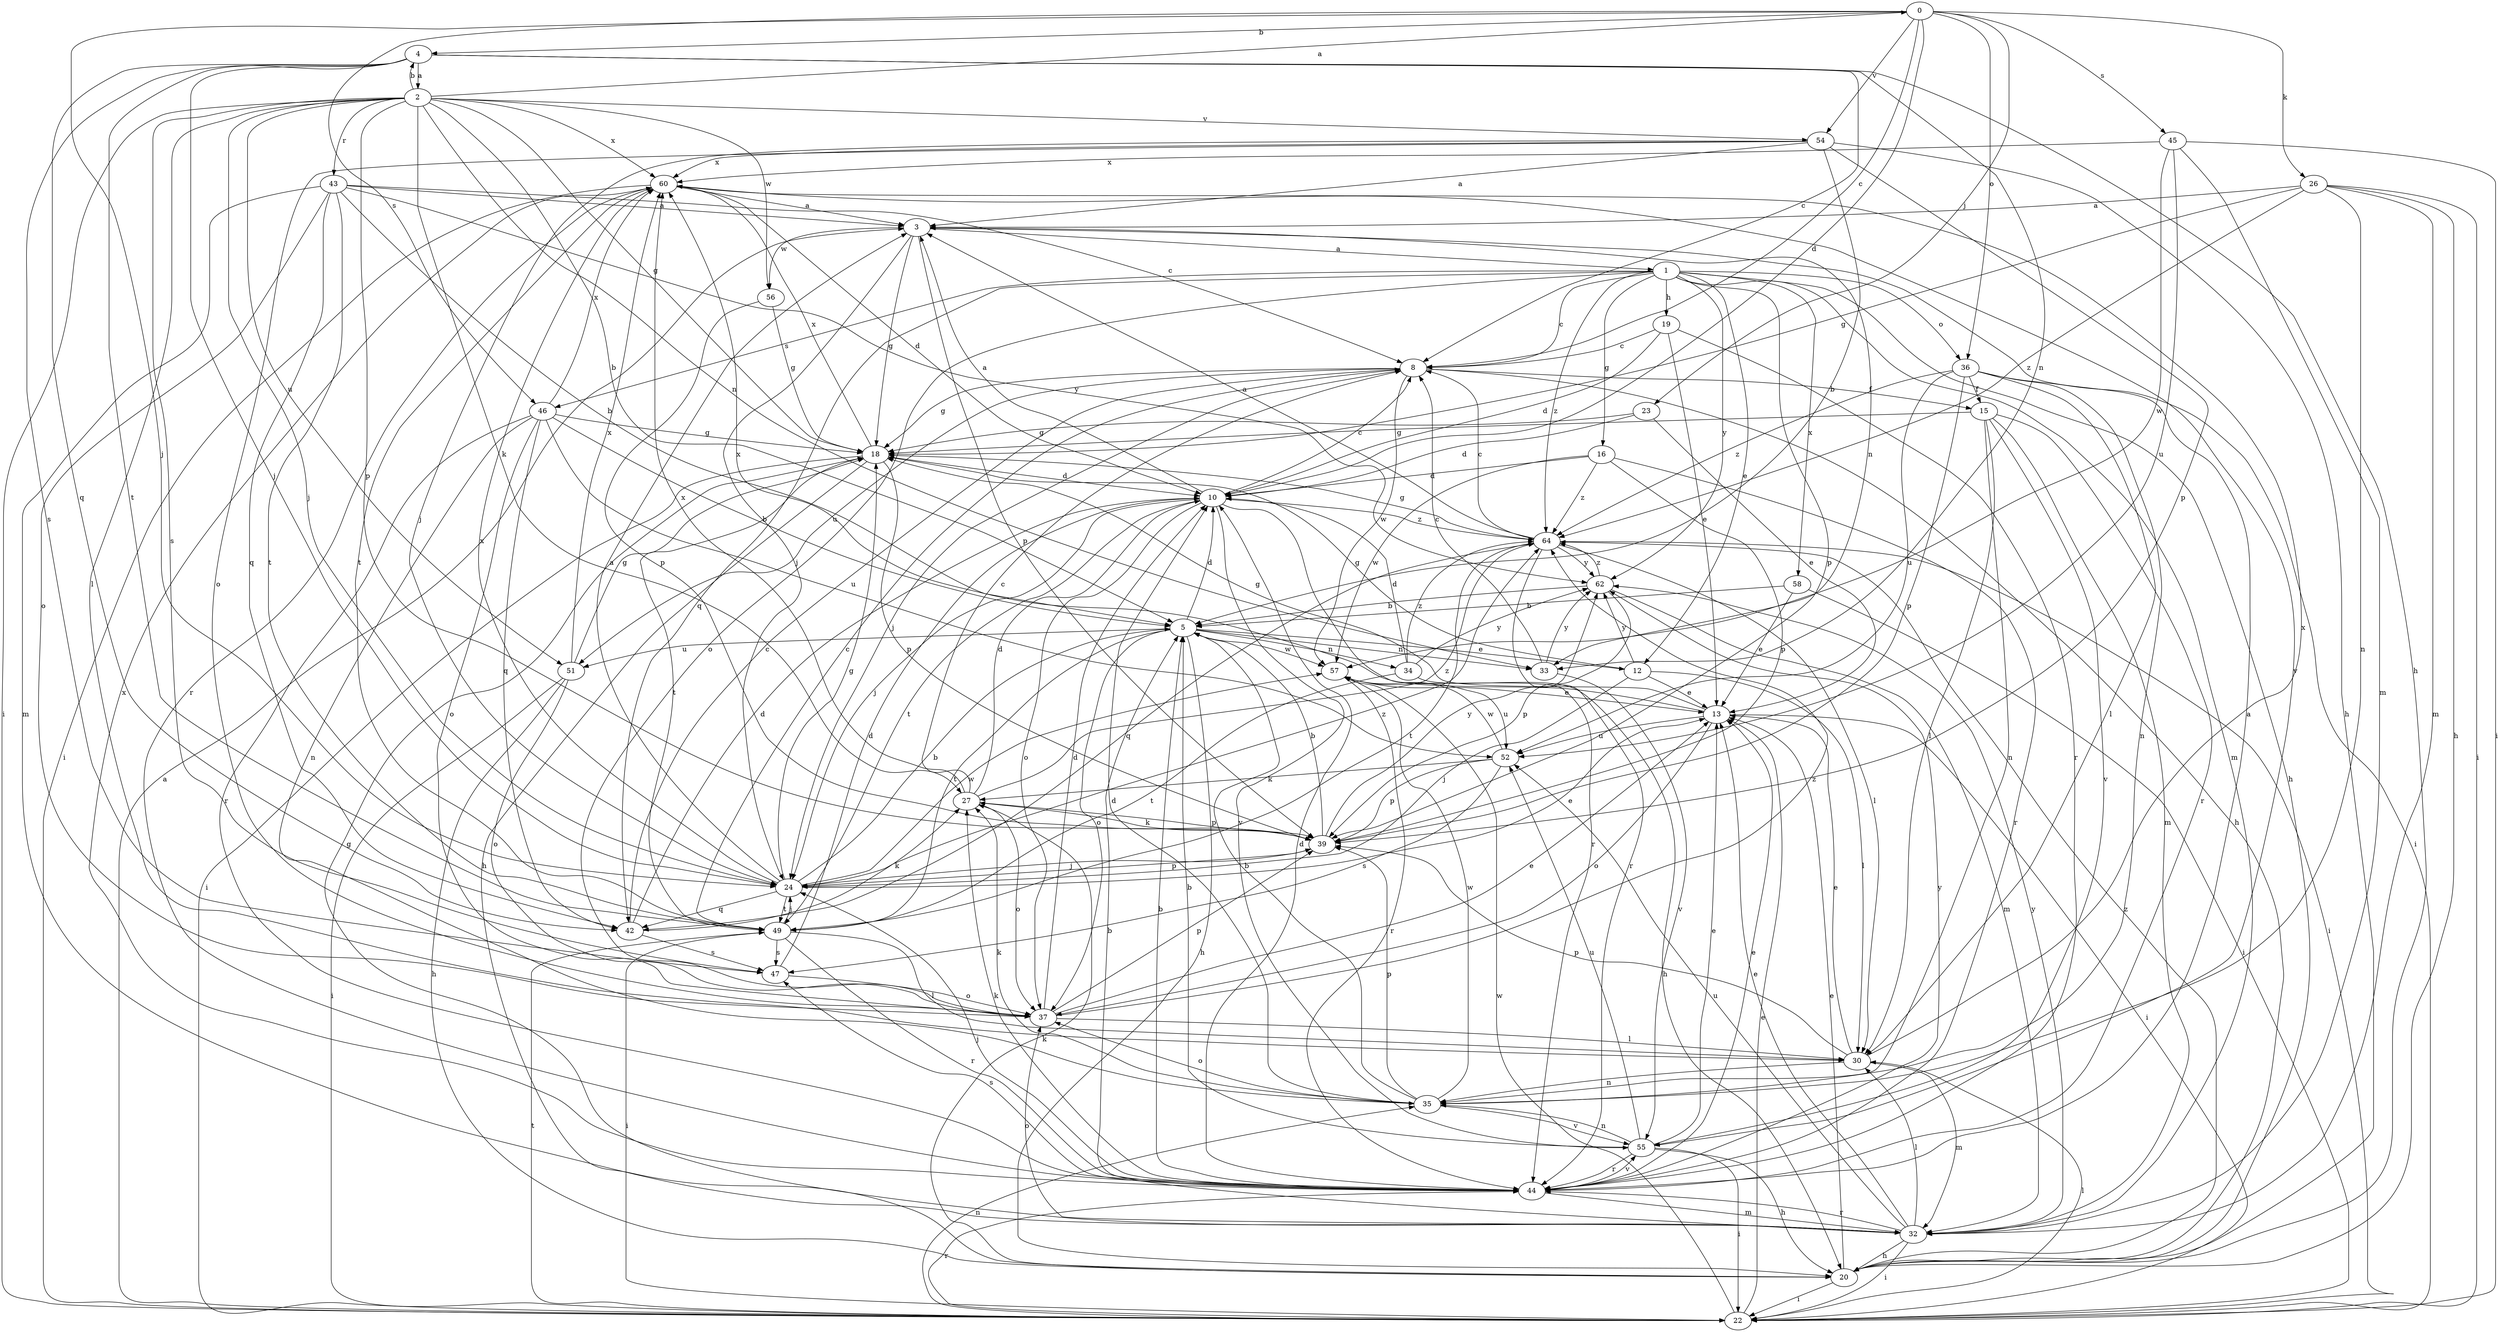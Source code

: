strict digraph  {
0;
1;
2;
3;
4;
5;
8;
10;
12;
13;
15;
16;
18;
19;
20;
22;
23;
24;
26;
27;
30;
32;
33;
34;
35;
36;
37;
39;
42;
43;
44;
45;
46;
47;
49;
51;
52;
54;
55;
56;
57;
58;
60;
62;
64;
0 -> 4  [label=b];
0 -> 8  [label=c];
0 -> 10  [label=d];
0 -> 23  [label=j];
0 -> 24  [label=j];
0 -> 26  [label=k];
0 -> 36  [label=o];
0 -> 45  [label=s];
0 -> 46  [label=s];
0 -> 54  [label=v];
1 -> 8  [label=c];
1 -> 12  [label=e];
1 -> 16  [label=g];
1 -> 19  [label=h];
1 -> 20  [label=h];
1 -> 32  [label=m];
1 -> 36  [label=o];
1 -> 37  [label=o];
1 -> 39  [label=p];
1 -> 42  [label=q];
1 -> 46  [label=s];
1 -> 58  [label=x];
1 -> 62  [label=y];
1 -> 64  [label=z];
2 -> 0  [label=a];
2 -> 4  [label=b];
2 -> 5  [label=b];
2 -> 18  [label=g];
2 -> 22  [label=i];
2 -> 24  [label=j];
2 -> 27  [label=k];
2 -> 30  [label=l];
2 -> 33  [label=n];
2 -> 39  [label=p];
2 -> 43  [label=r];
2 -> 47  [label=s];
2 -> 51  [label=u];
2 -> 54  [label=v];
2 -> 56  [label=w];
2 -> 60  [label=x];
3 -> 1  [label=a];
3 -> 18  [label=g];
3 -> 24  [label=j];
3 -> 33  [label=n];
3 -> 39  [label=p];
3 -> 56  [label=w];
4 -> 2  [label=a];
4 -> 8  [label=c];
4 -> 20  [label=h];
4 -> 24  [label=j];
4 -> 33  [label=n];
4 -> 42  [label=q];
4 -> 47  [label=s];
4 -> 49  [label=t];
5 -> 10  [label=d];
5 -> 12  [label=e];
5 -> 20  [label=h];
5 -> 33  [label=n];
5 -> 34  [label=n];
5 -> 37  [label=o];
5 -> 49  [label=t];
5 -> 51  [label=u];
5 -> 57  [label=w];
8 -> 15  [label=f];
8 -> 18  [label=g];
8 -> 20  [label=h];
8 -> 24  [label=j];
8 -> 51  [label=u];
8 -> 57  [label=w];
10 -> 3  [label=a];
10 -> 8  [label=c];
10 -> 24  [label=j];
10 -> 37  [label=o];
10 -> 44  [label=r];
10 -> 49  [label=t];
10 -> 55  [label=v];
10 -> 64  [label=z];
12 -> 13  [label=e];
12 -> 18  [label=g];
12 -> 24  [label=j];
12 -> 30  [label=l];
12 -> 62  [label=y];
13 -> 18  [label=g];
13 -> 22  [label=i];
13 -> 37  [label=o];
13 -> 52  [label=u];
13 -> 60  [label=x];
15 -> 18  [label=g];
15 -> 30  [label=l];
15 -> 32  [label=m];
15 -> 35  [label=n];
15 -> 44  [label=r];
15 -> 55  [label=v];
16 -> 10  [label=d];
16 -> 39  [label=p];
16 -> 44  [label=r];
16 -> 57  [label=w];
16 -> 64  [label=z];
18 -> 10  [label=d];
18 -> 20  [label=h];
18 -> 22  [label=i];
18 -> 39  [label=p];
18 -> 49  [label=t];
18 -> 60  [label=x];
19 -> 8  [label=c];
19 -> 10  [label=d];
19 -> 13  [label=e];
19 -> 44  [label=r];
20 -> 13  [label=e];
20 -> 22  [label=i];
20 -> 27  [label=k];
20 -> 64  [label=z];
22 -> 3  [label=a];
22 -> 13  [label=e];
22 -> 30  [label=l];
22 -> 35  [label=n];
22 -> 44  [label=r];
22 -> 49  [label=t];
22 -> 57  [label=w];
23 -> 10  [label=d];
23 -> 13  [label=e];
23 -> 18  [label=g];
24 -> 3  [label=a];
24 -> 5  [label=b];
24 -> 13  [label=e];
24 -> 18  [label=g];
24 -> 39  [label=p];
24 -> 42  [label=q];
24 -> 49  [label=t];
24 -> 57  [label=w];
24 -> 60  [label=x];
24 -> 64  [label=z];
26 -> 3  [label=a];
26 -> 18  [label=g];
26 -> 20  [label=h];
26 -> 22  [label=i];
26 -> 32  [label=m];
26 -> 35  [label=n];
26 -> 64  [label=z];
27 -> 8  [label=c];
27 -> 10  [label=d];
27 -> 37  [label=o];
27 -> 39  [label=p];
27 -> 60  [label=x];
27 -> 64  [label=z];
30 -> 13  [label=e];
30 -> 32  [label=m];
30 -> 35  [label=n];
30 -> 39  [label=p];
30 -> 60  [label=x];
32 -> 5  [label=b];
32 -> 13  [label=e];
32 -> 18  [label=g];
32 -> 20  [label=h];
32 -> 22  [label=i];
32 -> 30  [label=l];
32 -> 37  [label=o];
32 -> 44  [label=r];
32 -> 52  [label=u];
32 -> 62  [label=y];
33 -> 8  [label=c];
33 -> 55  [label=v];
33 -> 62  [label=y];
34 -> 10  [label=d];
34 -> 20  [label=h];
34 -> 49  [label=t];
34 -> 62  [label=y];
34 -> 64  [label=z];
35 -> 5  [label=b];
35 -> 10  [label=d];
35 -> 27  [label=k];
35 -> 37  [label=o];
35 -> 39  [label=p];
35 -> 55  [label=v];
35 -> 57  [label=w];
36 -> 15  [label=f];
36 -> 22  [label=i];
36 -> 30  [label=l];
36 -> 35  [label=n];
36 -> 39  [label=p];
36 -> 52  [label=u];
36 -> 64  [label=z];
37 -> 10  [label=d];
37 -> 13  [label=e];
37 -> 30  [label=l];
37 -> 39  [label=p];
37 -> 64  [label=z];
39 -> 5  [label=b];
39 -> 24  [label=j];
39 -> 27  [label=k];
39 -> 62  [label=y];
42 -> 8  [label=c];
42 -> 10  [label=d];
42 -> 27  [label=k];
42 -> 47  [label=s];
43 -> 3  [label=a];
43 -> 5  [label=b];
43 -> 8  [label=c];
43 -> 32  [label=m];
43 -> 37  [label=o];
43 -> 42  [label=q];
43 -> 49  [label=t];
43 -> 62  [label=y];
44 -> 3  [label=a];
44 -> 5  [label=b];
44 -> 10  [label=d];
44 -> 13  [label=e];
44 -> 24  [label=j];
44 -> 27  [label=k];
44 -> 32  [label=m];
44 -> 47  [label=s];
44 -> 55  [label=v];
44 -> 60  [label=x];
44 -> 62  [label=y];
45 -> 22  [label=i];
45 -> 32  [label=m];
45 -> 52  [label=u];
45 -> 57  [label=w];
45 -> 60  [label=x];
46 -> 5  [label=b];
46 -> 18  [label=g];
46 -> 35  [label=n];
46 -> 37  [label=o];
46 -> 42  [label=q];
46 -> 44  [label=r];
46 -> 52  [label=u];
46 -> 60  [label=x];
47 -> 10  [label=d];
47 -> 37  [label=o];
49 -> 8  [label=c];
49 -> 22  [label=i];
49 -> 24  [label=j];
49 -> 30  [label=l];
49 -> 44  [label=r];
49 -> 47  [label=s];
51 -> 18  [label=g];
51 -> 20  [label=h];
51 -> 22  [label=i];
51 -> 37  [label=o];
51 -> 60  [label=x];
52 -> 27  [label=k];
52 -> 39  [label=p];
52 -> 47  [label=s];
52 -> 57  [label=w];
54 -> 3  [label=a];
54 -> 5  [label=b];
54 -> 20  [label=h];
54 -> 24  [label=j];
54 -> 37  [label=o];
54 -> 39  [label=p];
54 -> 60  [label=x];
55 -> 5  [label=b];
55 -> 13  [label=e];
55 -> 20  [label=h];
55 -> 22  [label=i];
55 -> 35  [label=n];
55 -> 44  [label=r];
55 -> 52  [label=u];
56 -> 18  [label=g];
56 -> 39  [label=p];
57 -> 13  [label=e];
57 -> 44  [label=r];
57 -> 52  [label=u];
58 -> 5  [label=b];
58 -> 13  [label=e];
58 -> 22  [label=i];
60 -> 3  [label=a];
60 -> 10  [label=d];
60 -> 22  [label=i];
60 -> 44  [label=r];
60 -> 49  [label=t];
60 -> 55  [label=v];
62 -> 5  [label=b];
62 -> 32  [label=m];
62 -> 39  [label=p];
62 -> 64  [label=z];
64 -> 3  [label=a];
64 -> 8  [label=c];
64 -> 18  [label=g];
64 -> 22  [label=i];
64 -> 30  [label=l];
64 -> 42  [label=q];
64 -> 44  [label=r];
64 -> 49  [label=t];
64 -> 62  [label=y];
}
